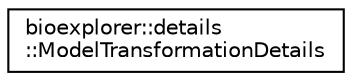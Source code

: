 digraph "Graphical Class Hierarchy"
{
 // LATEX_PDF_SIZE
  edge [fontname="Helvetica",fontsize="10",labelfontname="Helvetica",labelfontsize="10"];
  node [fontname="Helvetica",fontsize="10",shape=record];
  rankdir="LR";
  Node0 [label="bioexplorer::details\l::ModelTransformationDetails",height=0.2,width=0.4,color="black", fillcolor="white", style="filled",URL="$d7/d2b/structbioexplorer_1_1details_1_1ModelTransformationDetails.html",tooltip="Model transformation."];
}
